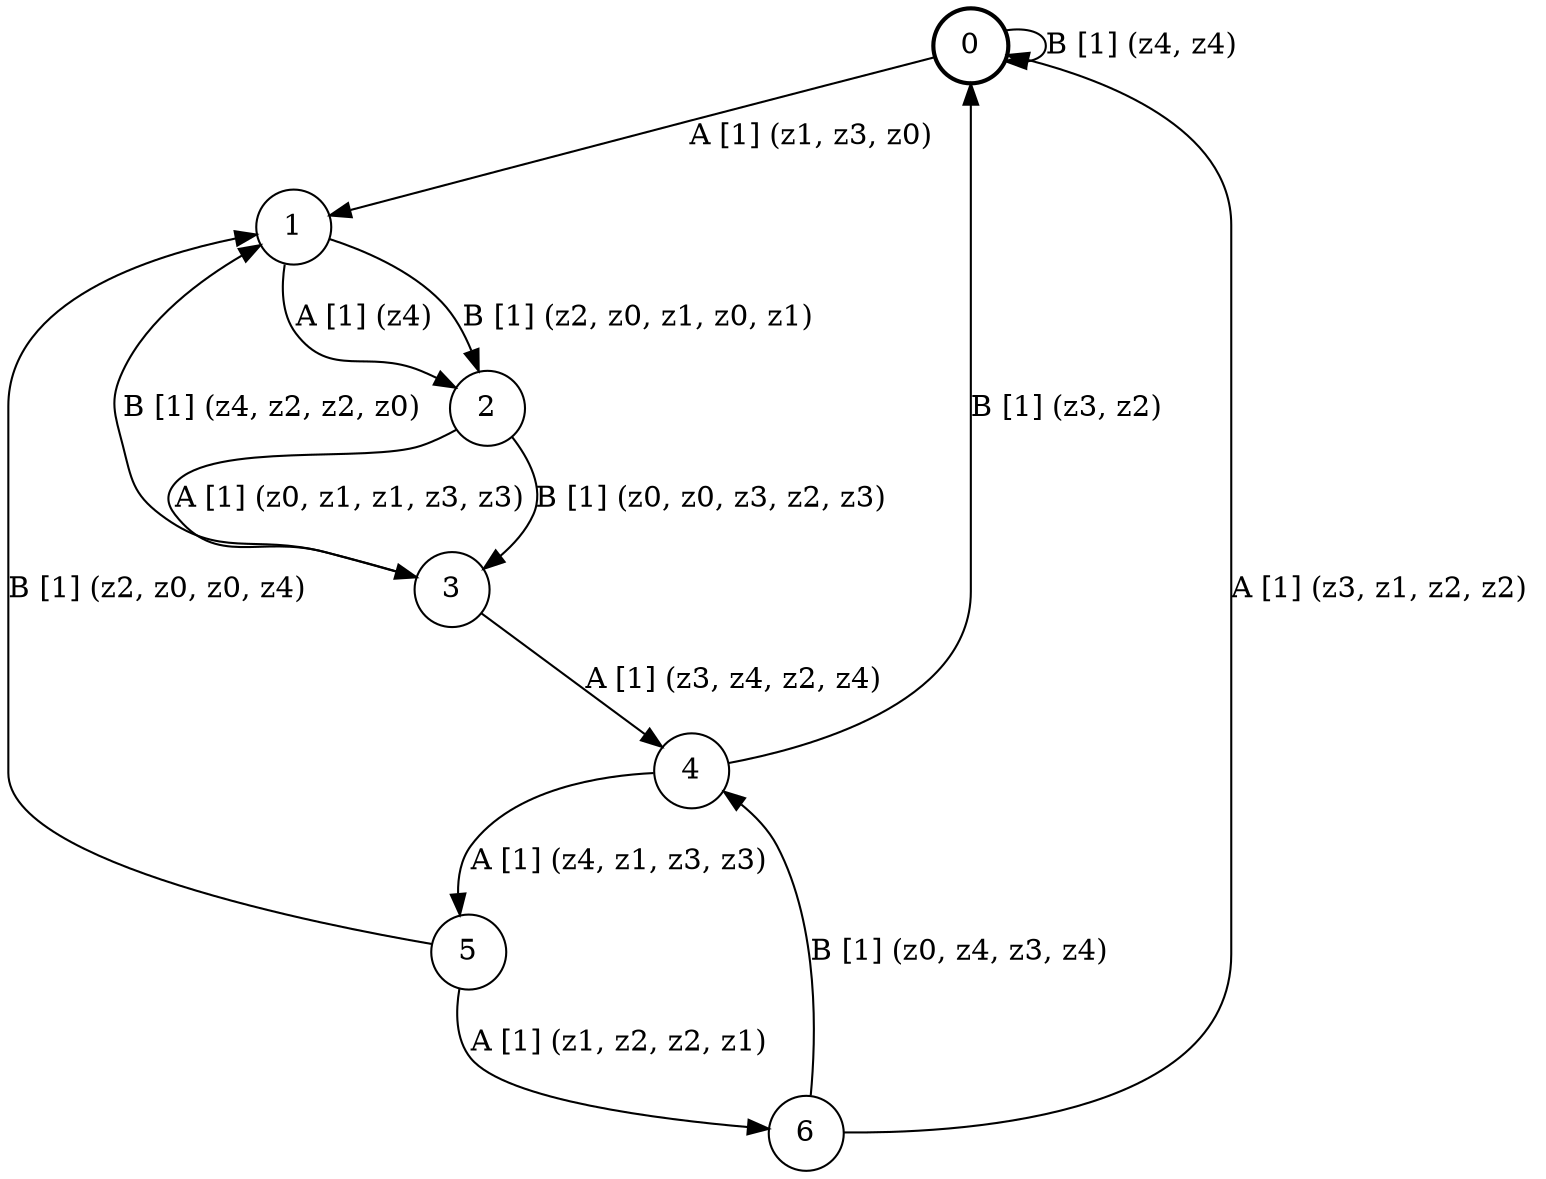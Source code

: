 # generated file, don't try to modify
# command: dot -Tpng <filename> > tree.png
digraph Automaton {
    node [shape = circle];
    0 [style = "bold"];
    0 -> 1 [label = "A [1] (z1, z3, z0) "];
    0 -> 0 [label = "B [1] (z4, z4) "];
    1 -> 2 [label = "A [1] (z4) "];
    1 -> 2 [label = "B [1] (z2, z0, z1, z0, z1) "];
    2 -> 3 [label = "A [1] (z0, z1, z1, z3, z3) "];
    2 -> 3 [label = "B [1] (z0, z0, z3, z2, z3) "];
    3 -> 4 [label = "A [1] (z3, z4, z2, z4) "];
    3 -> 1 [label = "B [1] (z4, z2, z2, z0) "];
    4 -> 5 [label = "A [1] (z4, z1, z3, z3) "];
    4 -> 0 [label = "B [1] (z3, z2) "];
    5 -> 6 [label = "A [1] (z1, z2, z2, z1) "];
    5 -> 1 [label = "B [1] (z2, z0, z0, z4) "];
    6 -> 0 [label = "A [1] (z3, z1, z2, z2) "];
    6 -> 4 [label = "B [1] (z0, z4, z3, z4) "];
}

